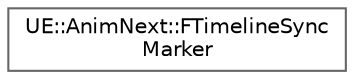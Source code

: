 digraph "Graphical Class Hierarchy"
{
 // INTERACTIVE_SVG=YES
 // LATEX_PDF_SIZE
  bgcolor="transparent";
  edge [fontname=Helvetica,fontsize=10,labelfontname=Helvetica,labelfontsize=10];
  node [fontname=Helvetica,fontsize=10,shape=box,height=0.2,width=0.4];
  rankdir="LR";
  Node0 [id="Node000000",label="UE::AnimNext::FTimelineSync\lMarker",height=0.2,width=0.4,color="grey40", fillcolor="white", style="filled",URL="$d2/d7e/structUE_1_1AnimNext_1_1FTimelineSyncMarker.html",tooltip=" "];
}
